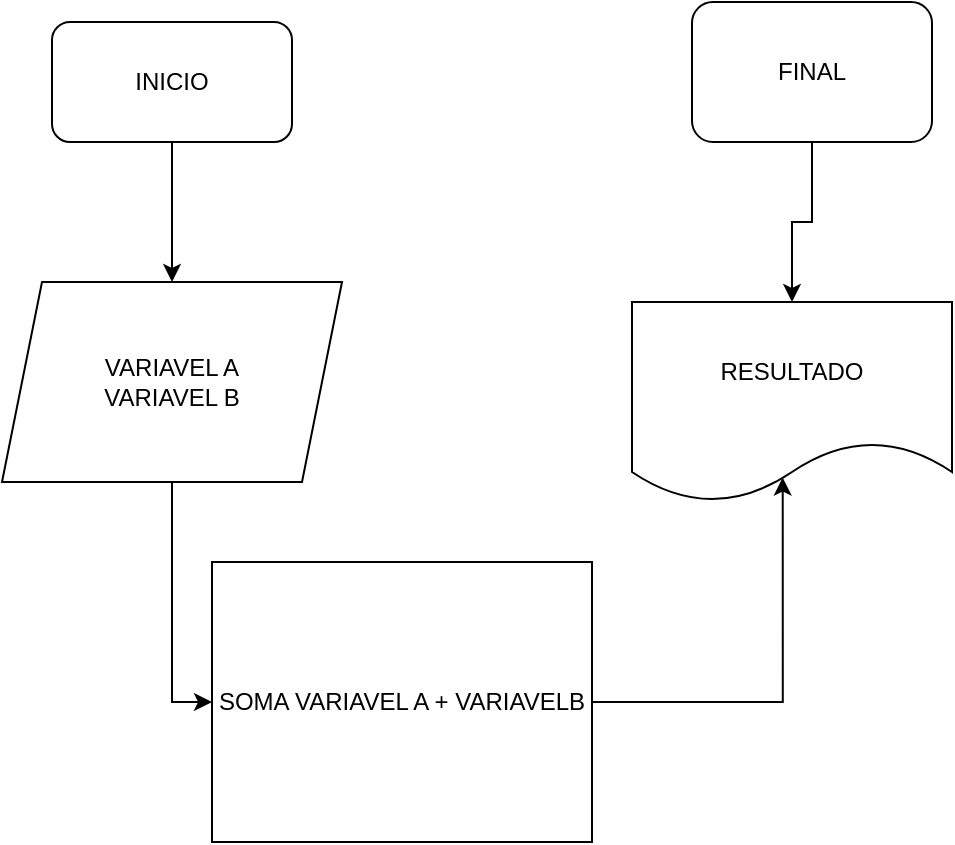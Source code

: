 <mxfile version="17.1.3" type="github"><diagram id="IVX5X3w5UXGMGggCHdzQ" name="Page-1"><mxGraphModel dx="868" dy="482" grid="1" gridSize="10" guides="1" tooltips="1" connect="1" arrows="1" fold="1" page="1" pageScale="1" pageWidth="827" pageHeight="1169" math="0" shadow="0"><root><mxCell id="0"/><mxCell id="1" parent="0"/><mxCell id="ItTUHixcz5Qi8FWmsubZ-2" style="edgeStyle=orthogonalEdgeStyle;rounded=0;orthogonalLoop=1;jettySize=auto;html=1;" edge="1" parent="1" source="ItTUHixcz5Qi8FWmsubZ-1" target="ItTUHixcz5Qi8FWmsubZ-3"><mxGeometry relative="1" as="geometry"><mxPoint x="260" y="210" as="targetPoint"/></mxGeometry></mxCell><mxCell id="ItTUHixcz5Qi8FWmsubZ-1" value="INICIO" style="rounded=1;whiteSpace=wrap;html=1;" vertex="1" parent="1"><mxGeometry x="200" y="50" width="120" height="60" as="geometry"/></mxCell><mxCell id="ItTUHixcz5Qi8FWmsubZ-5" style="edgeStyle=orthogonalEdgeStyle;rounded=0;orthogonalLoop=1;jettySize=auto;html=1;entryX=0;entryY=0.5;entryDx=0;entryDy=0;" edge="1" parent="1" source="ItTUHixcz5Qi8FWmsubZ-3" target="ItTUHixcz5Qi8FWmsubZ-4"><mxGeometry relative="1" as="geometry"/></mxCell><mxCell id="ItTUHixcz5Qi8FWmsubZ-3" value="VARIAVEL A&lt;br&gt;VARIAVEL B" style="shape=parallelogram;perimeter=parallelogramPerimeter;whiteSpace=wrap;html=1;fixedSize=1;" vertex="1" parent="1"><mxGeometry x="175" y="180" width="170" height="100" as="geometry"/></mxCell><mxCell id="ItTUHixcz5Qi8FWmsubZ-7" style="edgeStyle=orthogonalEdgeStyle;rounded=0;orthogonalLoop=1;jettySize=auto;html=1;entryX=0.471;entryY=0.878;entryDx=0;entryDy=0;entryPerimeter=0;" edge="1" parent="1" source="ItTUHixcz5Qi8FWmsubZ-4" target="ItTUHixcz5Qi8FWmsubZ-6"><mxGeometry relative="1" as="geometry"/></mxCell><mxCell id="ItTUHixcz5Qi8FWmsubZ-4" value="SOMA VARIAVEL A + VARIAVELB" style="rounded=0;whiteSpace=wrap;html=1;" vertex="1" parent="1"><mxGeometry x="280" y="320" width="190" height="140" as="geometry"/></mxCell><mxCell id="ItTUHixcz5Qi8FWmsubZ-6" value="RESULTADO" style="shape=document;whiteSpace=wrap;html=1;boundedLbl=1;" vertex="1" parent="1"><mxGeometry x="490" y="190" width="160" height="100" as="geometry"/></mxCell><mxCell id="ItTUHixcz5Qi8FWmsubZ-9" style="edgeStyle=orthogonalEdgeStyle;rounded=0;orthogonalLoop=1;jettySize=auto;html=1;" edge="1" parent="1" source="ItTUHixcz5Qi8FWmsubZ-8" target="ItTUHixcz5Qi8FWmsubZ-6"><mxGeometry relative="1" as="geometry"/></mxCell><mxCell id="ItTUHixcz5Qi8FWmsubZ-8" value="FINAL" style="rounded=1;whiteSpace=wrap;html=1;" vertex="1" parent="1"><mxGeometry x="520" y="40" width="120" height="70" as="geometry"/></mxCell></root></mxGraphModel></diagram></mxfile>